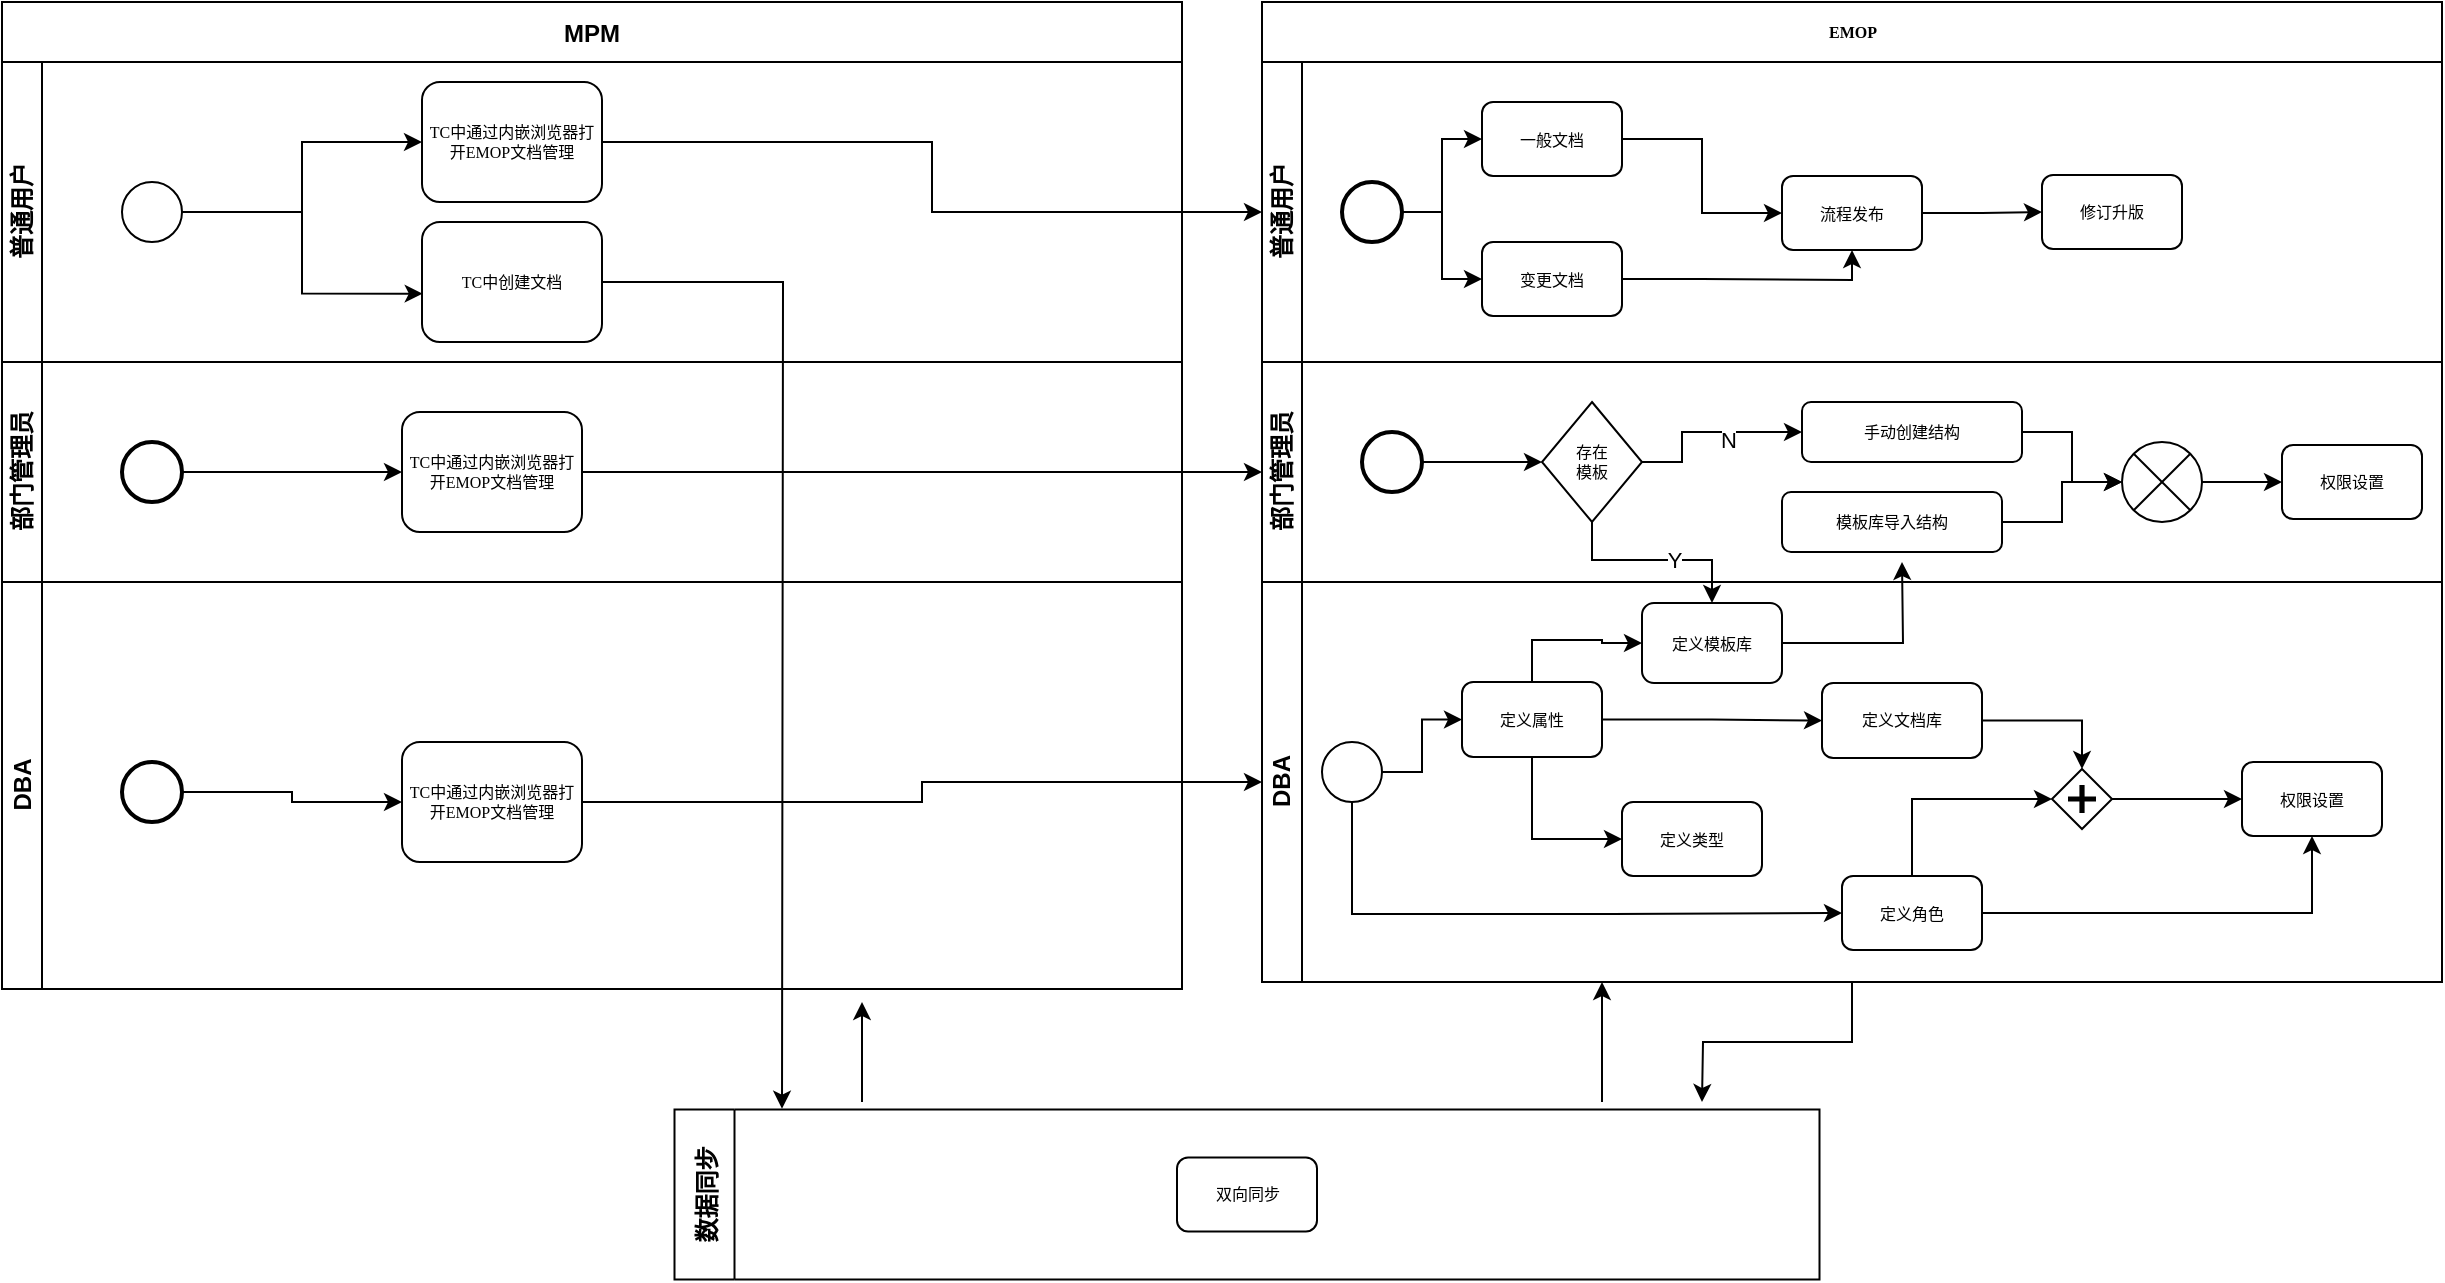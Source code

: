 <mxfile version="15.7.3" type="github">
  <diagram name="Page-1" id="c7488fd3-1785-93aa-aadb-54a6760d102a">
    <mxGraphModel dx="3162" dy="762" grid="1" gridSize="10" guides="1" tooltips="1" connect="1" arrows="1" fold="1" page="1" pageScale="1" pageWidth="1100" pageHeight="850" background="none" math="0" shadow="0">
      <root>
        <mxCell id="0" />
        <mxCell id="1" parent="0" />
        <mxCell id="2b4e8129b02d487f-1" value="EMOP" style="swimlane;html=1;childLayout=stackLayout;horizontal=1;startSize=30;horizontalStack=0;rounded=0;shadow=0;labelBackgroundColor=none;strokeWidth=1;fontFamily=Verdana;fontSize=8;align=center;" parent="1" vertex="1">
          <mxGeometry x="140" y="90" width="590" height="490" as="geometry">
            <mxRectangle x="180" y="70" width="60" height="30" as="alternateBounds" />
          </mxGeometry>
        </mxCell>
        <mxCell id="2b4e8129b02d487f-2" value="普通用户" style="swimlane;html=1;startSize=20;horizontal=0;" parent="2b4e8129b02d487f-1" vertex="1">
          <mxGeometry y="30" width="590" height="150" as="geometry">
            <mxRectangle y="30" width="590" height="20" as="alternateBounds" />
          </mxGeometry>
        </mxCell>
        <mxCell id="7WWTY_hHcLsdZ9CrHhyC-177" style="edgeStyle=orthogonalEdgeStyle;rounded=0;orthogonalLoop=1;jettySize=auto;html=1;exitX=1;exitY=0.5;exitDx=0;exitDy=0;entryX=0;entryY=0.5;entryDx=0;entryDy=0;" edge="1" parent="2b4e8129b02d487f-2" source="7WWTY_hHcLsdZ9CrHhyC-176" target="7WWTY_hHcLsdZ9CrHhyC-115">
          <mxGeometry relative="1" as="geometry" />
        </mxCell>
        <mxCell id="7WWTY_hHcLsdZ9CrHhyC-178" style="edgeStyle=orthogonalEdgeStyle;rounded=0;orthogonalLoop=1;jettySize=auto;html=1;entryX=0;entryY=0.5;entryDx=0;entryDy=0;" edge="1" parent="2b4e8129b02d487f-2" source="7WWTY_hHcLsdZ9CrHhyC-176" target="7WWTY_hHcLsdZ9CrHhyC-102">
          <mxGeometry relative="1" as="geometry" />
        </mxCell>
        <mxCell id="7WWTY_hHcLsdZ9CrHhyC-176" value="" style="ellipse;whiteSpace=wrap;html=1;rounded=0;shadow=0;labelBackgroundColor=none;strokeWidth=2;fontFamily=Verdana;fontSize=8;align=center;" vertex="1" parent="2b4e8129b02d487f-2">
          <mxGeometry x="40" y="60" width="30" height="30" as="geometry" />
        </mxCell>
        <mxCell id="7WWTY_hHcLsdZ9CrHhyC-180" style="edgeStyle=orthogonalEdgeStyle;rounded=0;orthogonalLoop=1;jettySize=auto;html=1;entryX=0;entryY=0.5;entryDx=0;entryDy=0;" edge="1" parent="2b4e8129b02d487f-2" source="7WWTY_hHcLsdZ9CrHhyC-115" target="7WWTY_hHcLsdZ9CrHhyC-179">
          <mxGeometry relative="1" as="geometry" />
        </mxCell>
        <mxCell id="7WWTY_hHcLsdZ9CrHhyC-115" value="一般文档" style="rounded=1;whiteSpace=wrap;html=1;shadow=0;labelBackgroundColor=none;strokeWidth=1;fontFamily=Verdana;fontSize=8;align=center;rotation=0;" vertex="1" parent="2b4e8129b02d487f-2">
          <mxGeometry x="110" y="20" width="70" height="37" as="geometry" />
        </mxCell>
        <mxCell id="7WWTY_hHcLsdZ9CrHhyC-181" style="edgeStyle=orthogonalEdgeStyle;rounded=0;orthogonalLoop=1;jettySize=auto;html=1;entryX=0.5;entryY=1;entryDx=0;entryDy=0;" edge="1" parent="2b4e8129b02d487f-2" source="7WWTY_hHcLsdZ9CrHhyC-102" target="7WWTY_hHcLsdZ9CrHhyC-179">
          <mxGeometry relative="1" as="geometry">
            <Array as="points">
              <mxPoint x="220" y="109" />
              <mxPoint x="295" y="109" />
            </Array>
          </mxGeometry>
        </mxCell>
        <mxCell id="7WWTY_hHcLsdZ9CrHhyC-102" value="变更文档" style="rounded=1;whiteSpace=wrap;html=1;shadow=0;labelBackgroundColor=none;strokeWidth=1;fontFamily=Verdana;fontSize=8;align=center;rotation=0;" vertex="1" parent="2b4e8129b02d487f-2">
          <mxGeometry x="110" y="90" width="70" height="37" as="geometry" />
        </mxCell>
        <mxCell id="7WWTY_hHcLsdZ9CrHhyC-117" value="修订升版" style="rounded=1;whiteSpace=wrap;html=1;shadow=0;labelBackgroundColor=none;strokeWidth=1;fontFamily=Verdana;fontSize=8;align=center;rotation=0;" vertex="1" parent="2b4e8129b02d487f-2">
          <mxGeometry x="390" y="56.5" width="70" height="37" as="geometry" />
        </mxCell>
        <mxCell id="7WWTY_hHcLsdZ9CrHhyC-182" style="edgeStyle=orthogonalEdgeStyle;rounded=0;orthogonalLoop=1;jettySize=auto;html=1;entryX=0;entryY=0.5;entryDx=0;entryDy=0;" edge="1" parent="2b4e8129b02d487f-2" source="7WWTY_hHcLsdZ9CrHhyC-179" target="7WWTY_hHcLsdZ9CrHhyC-117">
          <mxGeometry relative="1" as="geometry" />
        </mxCell>
        <mxCell id="7WWTY_hHcLsdZ9CrHhyC-179" value="流程发布" style="rounded=1;whiteSpace=wrap;html=1;shadow=0;labelBackgroundColor=none;strokeWidth=1;fontFamily=Verdana;fontSize=8;align=center;rotation=0;" vertex="1" parent="2b4e8129b02d487f-2">
          <mxGeometry x="260" y="57" width="70" height="37" as="geometry" />
        </mxCell>
        <mxCell id="2b4e8129b02d487f-3" value="部门管理员" style="swimlane;html=1;startSize=20;horizontal=0;" parent="2b4e8129b02d487f-1" vertex="1">
          <mxGeometry y="180" width="590" height="110" as="geometry" />
        </mxCell>
        <mxCell id="7WWTY_hHcLsdZ9CrHhyC-141" style="edgeStyle=orthogonalEdgeStyle;rounded=0;orthogonalLoop=1;jettySize=auto;html=1;exitX=1;exitY=0.5;exitDx=0;exitDy=0;entryX=0;entryY=0.5;entryDx=0;entryDy=0;entryPerimeter=0;" edge="1" parent="2b4e8129b02d487f-3" source="2b4e8129b02d487f-8" target="7WWTY_hHcLsdZ9CrHhyC-103">
          <mxGeometry relative="1" as="geometry" />
        </mxCell>
        <mxCell id="2b4e8129b02d487f-8" value="" style="ellipse;whiteSpace=wrap;html=1;rounded=0;shadow=0;labelBackgroundColor=none;strokeWidth=2;fontFamily=Verdana;fontSize=8;align=center;" parent="2b4e8129b02d487f-3" vertex="1">
          <mxGeometry x="50" y="35" width="30" height="30" as="geometry" />
        </mxCell>
        <mxCell id="7WWTY_hHcLsdZ9CrHhyC-171" style="edgeStyle=orthogonalEdgeStyle;rounded=0;orthogonalLoop=1;jettySize=auto;html=1;" edge="1" parent="2b4e8129b02d487f-3" source="2b4e8129b02d487f-7" target="7WWTY_hHcLsdZ9CrHhyC-169">
          <mxGeometry relative="1" as="geometry" />
        </mxCell>
        <mxCell id="2b4e8129b02d487f-7" value="模板库导入结构" style="rounded=1;whiteSpace=wrap;html=1;shadow=0;labelBackgroundColor=none;strokeWidth=1;fontFamily=Verdana;fontSize=8;align=center;" parent="2b4e8129b02d487f-3" vertex="1">
          <mxGeometry x="260" y="65" width="110" height="30" as="geometry" />
        </mxCell>
        <mxCell id="7WWTY_hHcLsdZ9CrHhyC-142" style="edgeStyle=orthogonalEdgeStyle;rounded=0;orthogonalLoop=1;jettySize=auto;html=1;entryX=0;entryY=0.5;entryDx=0;entryDy=0;" edge="1" parent="2b4e8129b02d487f-3" source="7WWTY_hHcLsdZ9CrHhyC-103" target="7WWTY_hHcLsdZ9CrHhyC-167">
          <mxGeometry relative="1" as="geometry">
            <mxPoint x="320" y="30" as="targetPoint" />
            <Array as="points">
              <mxPoint x="210" y="50" />
              <mxPoint x="210" y="35" />
              <mxPoint x="260" y="35" />
            </Array>
          </mxGeometry>
        </mxCell>
        <mxCell id="7WWTY_hHcLsdZ9CrHhyC-143" value="N" style="edgeLabel;html=1;align=center;verticalAlign=middle;resizable=0;points=[];" vertex="1" connectable="0" parent="7WWTY_hHcLsdZ9CrHhyC-142">
          <mxGeometry x="0.211" y="-4" relative="1" as="geometry">
            <mxPoint as="offset" />
          </mxGeometry>
        </mxCell>
        <mxCell id="7WWTY_hHcLsdZ9CrHhyC-103" value="存在&lt;br&gt;模板" style="strokeWidth=1;html=1;shape=mxgraph.flowchart.decision;whiteSpace=wrap;rounded=1;shadow=0;labelBackgroundColor=none;fontFamily=Verdana;fontSize=8;align=center;rotation=0;" vertex="1" parent="2b4e8129b02d487f-3">
          <mxGeometry x="140" y="20" width="50" height="60" as="geometry" />
        </mxCell>
        <mxCell id="7WWTY_hHcLsdZ9CrHhyC-170" style="edgeStyle=orthogonalEdgeStyle;rounded=0;orthogonalLoop=1;jettySize=auto;html=1;entryX=0;entryY=0.5;entryDx=0;entryDy=0;entryPerimeter=0;" edge="1" parent="2b4e8129b02d487f-3" source="7WWTY_hHcLsdZ9CrHhyC-167" target="7WWTY_hHcLsdZ9CrHhyC-169">
          <mxGeometry relative="1" as="geometry" />
        </mxCell>
        <mxCell id="7WWTY_hHcLsdZ9CrHhyC-167" value="手动创建结构" style="rounded=1;whiteSpace=wrap;html=1;shadow=0;labelBackgroundColor=none;strokeWidth=1;fontFamily=Verdana;fontSize=8;align=center;" vertex="1" parent="2b4e8129b02d487f-3">
          <mxGeometry x="270" y="20" width="110" height="30" as="geometry" />
        </mxCell>
        <mxCell id="7WWTY_hHcLsdZ9CrHhyC-175" style="edgeStyle=orthogonalEdgeStyle;rounded=0;orthogonalLoop=1;jettySize=auto;html=1;entryX=0;entryY=0.5;entryDx=0;entryDy=0;" edge="1" parent="2b4e8129b02d487f-3" source="7WWTY_hHcLsdZ9CrHhyC-169" target="7WWTY_hHcLsdZ9CrHhyC-173">
          <mxGeometry relative="1" as="geometry" />
        </mxCell>
        <mxCell id="7WWTY_hHcLsdZ9CrHhyC-169" value="" style="verticalLabelPosition=bottom;verticalAlign=top;html=1;shape=mxgraph.flowchart.or;" vertex="1" parent="2b4e8129b02d487f-3">
          <mxGeometry x="430" y="40" width="40" height="40" as="geometry" />
        </mxCell>
        <mxCell id="7WWTY_hHcLsdZ9CrHhyC-173" value="权限设置" style="rounded=1;whiteSpace=wrap;html=1;shadow=0;labelBackgroundColor=none;strokeWidth=1;fontFamily=Verdana;fontSize=8;align=center;" vertex="1" parent="2b4e8129b02d487f-3">
          <mxGeometry x="510" y="41.5" width="70" height="37" as="geometry" />
        </mxCell>
        <mxCell id="2b4e8129b02d487f-4" value="DBA" style="swimlane;html=1;startSize=20;horizontal=0;" parent="2b4e8129b02d487f-1" vertex="1">
          <mxGeometry y="290" width="590" height="200" as="geometry" />
        </mxCell>
        <mxCell id="7WWTY_hHcLsdZ9CrHhyC-135" style="edgeStyle=orthogonalEdgeStyle;rounded=0;orthogonalLoop=1;jettySize=auto;html=1;exitX=1;exitY=0.5;exitDx=0;exitDy=0;" edge="1" parent="2b4e8129b02d487f-4" source="2b4e8129b02d487f-17" target="7WWTY_hHcLsdZ9CrHhyC-134">
          <mxGeometry relative="1" as="geometry" />
        </mxCell>
        <mxCell id="7WWTY_hHcLsdZ9CrHhyC-155" style="edgeStyle=orthogonalEdgeStyle;rounded=0;orthogonalLoop=1;jettySize=auto;html=1;exitX=0.5;exitY=0;exitDx=0;exitDy=0;entryX=0;entryY=0.5;entryDx=0;entryDy=0;" edge="1" parent="2b4e8129b02d487f-4" source="2b4e8129b02d487f-17" target="2b4e8129b02d487f-10">
          <mxGeometry relative="1" as="geometry" />
        </mxCell>
        <mxCell id="2b4e8129b02d487f-17" value="定义角色" style="rounded=1;whiteSpace=wrap;html=1;shadow=0;labelBackgroundColor=none;strokeWidth=1;fontFamily=Verdana;fontSize=8;align=center;" parent="2b4e8129b02d487f-4" vertex="1">
          <mxGeometry x="290" y="147" width="70" height="37" as="geometry" />
        </mxCell>
        <mxCell id="7WWTY_hHcLsdZ9CrHhyC-152" style="edgeStyle=orthogonalEdgeStyle;rounded=0;orthogonalLoop=1;jettySize=auto;html=1;entryX=0;entryY=0.5;entryDx=0;entryDy=0;" edge="1" parent="2b4e8129b02d487f-4" source="2b4e8129b02d487f-5" target="2b4e8129b02d487f-17">
          <mxGeometry relative="1" as="geometry">
            <Array as="points">
              <mxPoint x="45" y="166" />
              <mxPoint x="175" y="166" />
            </Array>
          </mxGeometry>
        </mxCell>
        <mxCell id="7WWTY_hHcLsdZ9CrHhyC-153" style="edgeStyle=orthogonalEdgeStyle;rounded=0;orthogonalLoop=1;jettySize=auto;html=1;exitX=1;exitY=0.5;exitDx=0;exitDy=0;entryX=0;entryY=0.5;entryDx=0;entryDy=0;" edge="1" parent="2b4e8129b02d487f-4" source="2b4e8129b02d487f-5" target="2b4e8129b02d487f-6">
          <mxGeometry relative="1" as="geometry" />
        </mxCell>
        <mxCell id="2b4e8129b02d487f-5" value="" style="ellipse;whiteSpace=wrap;html=1;rounded=0;shadow=0;labelBackgroundColor=none;strokeWidth=1;fontFamily=Verdana;fontSize=8;align=center;" parent="2b4e8129b02d487f-4" vertex="1">
          <mxGeometry x="30" y="80" width="30" height="30" as="geometry" />
        </mxCell>
        <mxCell id="7WWTY_hHcLsdZ9CrHhyC-148" style="edgeStyle=orthogonalEdgeStyle;rounded=0;orthogonalLoop=1;jettySize=auto;html=1;exitX=0.5;exitY=1;exitDx=0;exitDy=0;entryX=0;entryY=0.5;entryDx=0;entryDy=0;" edge="1" parent="2b4e8129b02d487f-4" source="2b4e8129b02d487f-6" target="2b4e8129b02d487f-12">
          <mxGeometry relative="1" as="geometry" />
        </mxCell>
        <mxCell id="7WWTY_hHcLsdZ9CrHhyC-149" style="edgeStyle=orthogonalEdgeStyle;rounded=0;orthogonalLoop=1;jettySize=auto;html=1;exitX=1;exitY=0.5;exitDx=0;exitDy=0;entryX=0;entryY=0.5;entryDx=0;entryDy=0;" edge="1" parent="2b4e8129b02d487f-4" source="2b4e8129b02d487f-6" target="7WWTY_hHcLsdZ9CrHhyC-132">
          <mxGeometry relative="1" as="geometry" />
        </mxCell>
        <mxCell id="7WWTY_hHcLsdZ9CrHhyC-157" style="edgeStyle=orthogonalEdgeStyle;rounded=0;orthogonalLoop=1;jettySize=auto;html=1;entryX=0;entryY=0.5;entryDx=0;entryDy=0;" edge="1" parent="2b4e8129b02d487f-4" source="2b4e8129b02d487f-6" target="7WWTY_hHcLsdZ9CrHhyC-136">
          <mxGeometry relative="1" as="geometry">
            <Array as="points">
              <mxPoint x="135" y="29" />
              <mxPoint x="170" y="29" />
            </Array>
          </mxGeometry>
        </mxCell>
        <mxCell id="2b4e8129b02d487f-6" value="定义属性" style="rounded=1;whiteSpace=wrap;html=1;shadow=0;labelBackgroundColor=none;strokeWidth=1;fontFamily=Verdana;fontSize=8;align=center;" parent="2b4e8129b02d487f-4" vertex="1">
          <mxGeometry x="100" y="50" width="70" height="37.5" as="geometry" />
        </mxCell>
        <mxCell id="2b4e8129b02d487f-12" value="定义类型" style="rounded=1;whiteSpace=wrap;html=1;shadow=0;labelBackgroundColor=none;strokeWidth=1;fontFamily=Verdana;fontSize=8;align=center;" parent="2b4e8129b02d487f-4" vertex="1">
          <mxGeometry x="180" y="110.0" width="70" height="37" as="geometry" />
        </mxCell>
        <mxCell id="7WWTY_hHcLsdZ9CrHhyC-154" style="edgeStyle=orthogonalEdgeStyle;rounded=0;orthogonalLoop=1;jettySize=auto;html=1;entryX=0.5;entryY=0;entryDx=0;entryDy=0;" edge="1" parent="2b4e8129b02d487f-4" source="7WWTY_hHcLsdZ9CrHhyC-132" target="2b4e8129b02d487f-10">
          <mxGeometry relative="1" as="geometry" />
        </mxCell>
        <mxCell id="7WWTY_hHcLsdZ9CrHhyC-132" value="定义文档库" style="rounded=1;whiteSpace=wrap;html=1;shadow=0;labelBackgroundColor=none;strokeWidth=1;fontFamily=Verdana;fontSize=8;align=center;rotation=0;" vertex="1" parent="2b4e8129b02d487f-4">
          <mxGeometry x="280" y="50.5" width="80" height="37.5" as="geometry" />
        </mxCell>
        <mxCell id="7WWTY_hHcLsdZ9CrHhyC-134" value="权限设置" style="rounded=1;whiteSpace=wrap;html=1;shadow=0;labelBackgroundColor=none;strokeWidth=1;fontFamily=Verdana;fontSize=8;align=center;" vertex="1" parent="2b4e8129b02d487f-4">
          <mxGeometry x="490" y="90" width="70" height="37" as="geometry" />
        </mxCell>
        <mxCell id="7WWTY_hHcLsdZ9CrHhyC-136" value="定义模板库" style="whiteSpace=wrap;html=1;rounded=1;shadow=0;fontFamily=Verdana;fontSize=8;strokeWidth=1;" vertex="1" parent="2b4e8129b02d487f-4">
          <mxGeometry x="190" y="10.5" width="70" height="40" as="geometry" />
        </mxCell>
        <mxCell id="7WWTY_hHcLsdZ9CrHhyC-156" style="edgeStyle=orthogonalEdgeStyle;rounded=0;orthogonalLoop=1;jettySize=auto;html=1;exitX=1;exitY=0.5;exitDx=0;exitDy=0;entryX=0;entryY=0.5;entryDx=0;entryDy=0;" edge="1" parent="2b4e8129b02d487f-4" source="2b4e8129b02d487f-10" target="7WWTY_hHcLsdZ9CrHhyC-134">
          <mxGeometry relative="1" as="geometry" />
        </mxCell>
        <mxCell id="2b4e8129b02d487f-10" value="" style="shape=mxgraph.bpmn.shape;html=1;verticalLabelPosition=bottom;labelBackgroundColor=#ffffff;verticalAlign=top;perimeter=rhombusPerimeter;background=gateway;outline=none;symbol=parallelGw;rounded=1;shadow=0;strokeWidth=1;fontFamily=Verdana;fontSize=8;align=center;" parent="2b4e8129b02d487f-4" vertex="1">
          <mxGeometry x="395" y="93.5" width="30" height="30" as="geometry" />
        </mxCell>
        <mxCell id="7WWTY_hHcLsdZ9CrHhyC-160" style="edgeStyle=orthogonalEdgeStyle;rounded=0;orthogonalLoop=1;jettySize=auto;html=1;entryX=0.5;entryY=0;entryDx=0;entryDy=0;" edge="1" parent="2b4e8129b02d487f-1" source="7WWTY_hHcLsdZ9CrHhyC-103" target="7WWTY_hHcLsdZ9CrHhyC-136">
          <mxGeometry relative="1" as="geometry">
            <Array as="points">
              <mxPoint x="165" y="279" />
              <mxPoint x="225" y="279" />
            </Array>
          </mxGeometry>
        </mxCell>
        <mxCell id="7WWTY_hHcLsdZ9CrHhyC-161" value="Y" style="edgeLabel;html=1;align=center;verticalAlign=middle;resizable=0;points=[];" vertex="1" connectable="0" parent="7WWTY_hHcLsdZ9CrHhyC-160">
          <mxGeometry x="0.188" relative="1" as="geometry">
            <mxPoint as="offset" />
          </mxGeometry>
        </mxCell>
        <object label="数据同步" id="7WWTY_hHcLsdZ9CrHhyC-97">
          <mxCell style="swimlane;startSize=30;rotation=-90;" vertex="1" parent="1">
            <mxGeometry x="90" y="400" width="85" height="572.5" as="geometry">
              <mxRectangle x="730" y="90" width="80" height="30" as="alternateBounds" />
            </mxGeometry>
          </mxCell>
        </object>
        <mxCell id="2b4e8129b02d487f-9" value="双向同步" style="rounded=1;whiteSpace=wrap;html=1;shadow=0;labelBackgroundColor=none;strokeWidth=1;fontFamily=Verdana;fontSize=8;align=center;rotation=0;" parent="7WWTY_hHcLsdZ9CrHhyC-97" vertex="1">
          <mxGeometry x="7.5" y="267.75" width="70" height="37" as="geometry" />
        </mxCell>
        <object label="MPM" id="7WWTY_hHcLsdZ9CrHhyC-99">
          <mxCell style="swimlane;startSize=30;" vertex="1" parent="1">
            <mxGeometry x="-490" y="90" width="590" height="493.5" as="geometry">
              <mxRectangle x="970" y="90" width="60" height="30" as="alternateBounds" />
            </mxGeometry>
          </mxCell>
        </object>
        <mxCell id="7WWTY_hHcLsdZ9CrHhyC-112" value="普通用户" style="swimlane;html=1;startSize=20;horizontal=0;rotation=0;" vertex="1" parent="7WWTY_hHcLsdZ9CrHhyC-99">
          <mxGeometry y="30" width="590" height="150" as="geometry">
            <mxRectangle y="30" width="590" height="20" as="alternateBounds" />
          </mxGeometry>
        </mxCell>
        <mxCell id="7WWTY_hHcLsdZ9CrHhyC-198" style="edgeStyle=orthogonalEdgeStyle;rounded=0;orthogonalLoop=1;jettySize=auto;html=1;entryX=0;entryY=0.5;entryDx=0;entryDy=0;" edge="1" parent="7WWTY_hHcLsdZ9CrHhyC-112" source="7WWTY_hHcLsdZ9CrHhyC-114" target="7WWTY_hHcLsdZ9CrHhyC-190">
          <mxGeometry relative="1" as="geometry" />
        </mxCell>
        <mxCell id="7WWTY_hHcLsdZ9CrHhyC-201" style="edgeStyle=orthogonalEdgeStyle;rounded=0;orthogonalLoop=1;jettySize=auto;html=1;entryX=0.004;entryY=0.597;entryDx=0;entryDy=0;entryPerimeter=0;" edge="1" parent="7WWTY_hHcLsdZ9CrHhyC-112" source="7WWTY_hHcLsdZ9CrHhyC-114" target="7WWTY_hHcLsdZ9CrHhyC-200">
          <mxGeometry relative="1" as="geometry" />
        </mxCell>
        <mxCell id="7WWTY_hHcLsdZ9CrHhyC-114" value="" style="ellipse;whiteSpace=wrap;html=1;rounded=0;shadow=0;labelBackgroundColor=none;strokeWidth=1;fontFamily=Verdana;fontSize=8;align=center;rotation=0;" vertex="1" parent="7WWTY_hHcLsdZ9CrHhyC-112">
          <mxGeometry x="60" y="60" width="30" height="30" as="geometry" />
        </mxCell>
        <mxCell id="7WWTY_hHcLsdZ9CrHhyC-190" value="TC中通过内嵌浏览器打开EMOP文档管理" style="rounded=1;whiteSpace=wrap;html=1;shadow=0;labelBackgroundColor=none;strokeWidth=1;fontFamily=Verdana;fontSize=8;align=center;rotation=0;" vertex="1" parent="7WWTY_hHcLsdZ9CrHhyC-112">
          <mxGeometry x="210" y="10" width="90" height="60" as="geometry" />
        </mxCell>
        <mxCell id="7WWTY_hHcLsdZ9CrHhyC-200" value="TC中创建文档" style="rounded=1;whiteSpace=wrap;html=1;shadow=0;labelBackgroundColor=none;strokeWidth=1;fontFamily=Verdana;fontSize=8;align=center;rotation=0;" vertex="1" parent="7WWTY_hHcLsdZ9CrHhyC-112">
          <mxGeometry x="210" y="80" width="90" height="60" as="geometry" />
        </mxCell>
        <mxCell id="7WWTY_hHcLsdZ9CrHhyC-183" value="DBA" style="swimlane;html=1;startSize=20;horizontal=0;rotation=0;" vertex="1" parent="7WWTY_hHcLsdZ9CrHhyC-99">
          <mxGeometry y="290" width="590" height="203.5" as="geometry" />
        </mxCell>
        <mxCell id="7WWTY_hHcLsdZ9CrHhyC-193" value="TC中通过内嵌浏览器打开EMOP文档管理" style="rounded=1;whiteSpace=wrap;html=1;shadow=0;labelBackgroundColor=none;strokeWidth=1;fontFamily=Verdana;fontSize=8;align=center;rotation=0;" vertex="1" parent="7WWTY_hHcLsdZ9CrHhyC-183">
          <mxGeometry x="200" y="80" width="90" height="60" as="geometry" />
        </mxCell>
        <mxCell id="7WWTY_hHcLsdZ9CrHhyC-100" value="部门管理员" style="swimlane;html=1;startSize=20;horizontal=0;rotation=0;" vertex="1" parent="7WWTY_hHcLsdZ9CrHhyC-99">
          <mxGeometry y="180" width="590" height="110" as="geometry" />
        </mxCell>
        <mxCell id="7WWTY_hHcLsdZ9CrHhyC-196" style="edgeStyle=orthogonalEdgeStyle;rounded=0;orthogonalLoop=1;jettySize=auto;html=1;" edge="1" parent="7WWTY_hHcLsdZ9CrHhyC-100" source="7WWTY_hHcLsdZ9CrHhyC-123" target="7WWTY_hHcLsdZ9CrHhyC-192">
          <mxGeometry relative="1" as="geometry" />
        </mxCell>
        <mxCell id="7WWTY_hHcLsdZ9CrHhyC-123" value="" style="ellipse;whiteSpace=wrap;html=1;rounded=0;shadow=0;labelBackgroundColor=none;strokeWidth=2;fontFamily=Verdana;fontSize=8;align=center;rotation=0;" vertex="1" parent="7WWTY_hHcLsdZ9CrHhyC-100">
          <mxGeometry x="60" y="40" width="30" height="30" as="geometry" />
        </mxCell>
        <mxCell id="7WWTY_hHcLsdZ9CrHhyC-192" value="TC中通过内嵌浏览器打开EMOP文档管理" style="rounded=1;whiteSpace=wrap;html=1;shadow=0;labelBackgroundColor=none;strokeWidth=1;fontFamily=Verdana;fontSize=8;align=center;rotation=0;" vertex="1" parent="7WWTY_hHcLsdZ9CrHhyC-100">
          <mxGeometry x="200" y="25" width="90" height="60" as="geometry" />
        </mxCell>
        <mxCell id="7WWTY_hHcLsdZ9CrHhyC-174" style="edgeStyle=orthogonalEdgeStyle;rounded=0;orthogonalLoop=1;jettySize=auto;html=1;" edge="1" parent="1" source="7WWTY_hHcLsdZ9CrHhyC-136">
          <mxGeometry relative="1" as="geometry">
            <mxPoint x="460" y="370" as="targetPoint" />
          </mxGeometry>
        </mxCell>
        <mxCell id="7WWTY_hHcLsdZ9CrHhyC-184" style="edgeStyle=orthogonalEdgeStyle;rounded=0;orthogonalLoop=1;jettySize=auto;html=1;" edge="1" parent="1">
          <mxGeometry relative="1" as="geometry">
            <mxPoint x="-60" y="590" as="targetPoint" />
            <mxPoint x="-60" y="640" as="sourcePoint" />
          </mxGeometry>
        </mxCell>
        <mxCell id="7WWTY_hHcLsdZ9CrHhyC-185" style="edgeStyle=orthogonalEdgeStyle;rounded=0;orthogonalLoop=1;jettySize=auto;html=1;" edge="1" parent="1">
          <mxGeometry relative="1" as="geometry">
            <mxPoint x="310" y="580" as="targetPoint" />
            <mxPoint x="310" y="640" as="sourcePoint" />
          </mxGeometry>
        </mxCell>
        <mxCell id="7WWTY_hHcLsdZ9CrHhyC-186" style="edgeStyle=orthogonalEdgeStyle;rounded=0;orthogonalLoop=1;jettySize=auto;html=1;" edge="1" parent="1" source="2b4e8129b02d487f-4">
          <mxGeometry relative="1" as="geometry">
            <mxPoint x="360" y="640" as="targetPoint" />
          </mxGeometry>
        </mxCell>
        <mxCell id="7WWTY_hHcLsdZ9CrHhyC-187" style="edgeStyle=orthogonalEdgeStyle;rounded=0;orthogonalLoop=1;jettySize=auto;html=1;exitX=1;exitY=0.5;exitDx=0;exitDy=0;" edge="1" parent="1" source="7WWTY_hHcLsdZ9CrHhyC-200">
          <mxGeometry relative="1" as="geometry">
            <mxPoint x="-100" y="643.333" as="targetPoint" />
          </mxGeometry>
        </mxCell>
        <mxCell id="7WWTY_hHcLsdZ9CrHhyC-194" style="edgeStyle=orthogonalEdgeStyle;rounded=0;orthogonalLoop=1;jettySize=auto;html=1;exitX=1;exitY=0.5;exitDx=0;exitDy=0;entryX=0;entryY=0.5;entryDx=0;entryDy=0;" edge="1" parent="1" source="7WWTY_hHcLsdZ9CrHhyC-118" target="7WWTY_hHcLsdZ9CrHhyC-193">
          <mxGeometry relative="1" as="geometry" />
        </mxCell>
        <mxCell id="7WWTY_hHcLsdZ9CrHhyC-118" value="" style="ellipse;whiteSpace=wrap;html=1;rounded=0;shadow=0;labelBackgroundColor=none;strokeWidth=2;fontFamily=Verdana;fontSize=8;align=center;rotation=0;" vertex="1" parent="1">
          <mxGeometry x="-430" y="470" width="30" height="30" as="geometry" />
        </mxCell>
        <mxCell id="7WWTY_hHcLsdZ9CrHhyC-195" style="edgeStyle=orthogonalEdgeStyle;rounded=0;orthogonalLoop=1;jettySize=auto;html=1;exitX=1;exitY=0.5;exitDx=0;exitDy=0;entryX=0;entryY=0.5;entryDx=0;entryDy=0;" edge="1" parent="1" source="7WWTY_hHcLsdZ9CrHhyC-193" target="2b4e8129b02d487f-4">
          <mxGeometry relative="1" as="geometry" />
        </mxCell>
        <mxCell id="7WWTY_hHcLsdZ9CrHhyC-197" style="edgeStyle=orthogonalEdgeStyle;rounded=0;orthogonalLoop=1;jettySize=auto;html=1;exitX=1;exitY=0.5;exitDx=0;exitDy=0;entryX=0;entryY=0.5;entryDx=0;entryDy=0;" edge="1" parent="1" source="7WWTY_hHcLsdZ9CrHhyC-192" target="2b4e8129b02d487f-3">
          <mxGeometry relative="1" as="geometry" />
        </mxCell>
        <mxCell id="7WWTY_hHcLsdZ9CrHhyC-199" style="edgeStyle=orthogonalEdgeStyle;rounded=0;orthogonalLoop=1;jettySize=auto;html=1;entryX=0;entryY=0.5;entryDx=0;entryDy=0;" edge="1" parent="1" source="7WWTY_hHcLsdZ9CrHhyC-190" target="2b4e8129b02d487f-2">
          <mxGeometry relative="1" as="geometry" />
        </mxCell>
      </root>
    </mxGraphModel>
  </diagram>
</mxfile>
